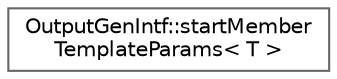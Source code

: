digraph "Graphical Class Hierarchy"
{
 // INTERACTIVE_SVG=YES
 // LATEX_PDF_SIZE
  bgcolor="transparent";
  edge [fontname=Helvetica,fontsize=10,labelfontname=Helvetica,labelfontsize=10];
  node [fontname=Helvetica,fontsize=10,shape=box,height=0.2,width=0.4];
  rankdir="LR";
  Node0 [label="OutputGenIntf::startMember\lTemplateParams\< T \>",height=0.2,width=0.4,color="grey40", fillcolor="white", style="filled",URL="$d3/da5/struct_output_gen_intf_1_1start_member_template_params.html",tooltip=" "];
}
